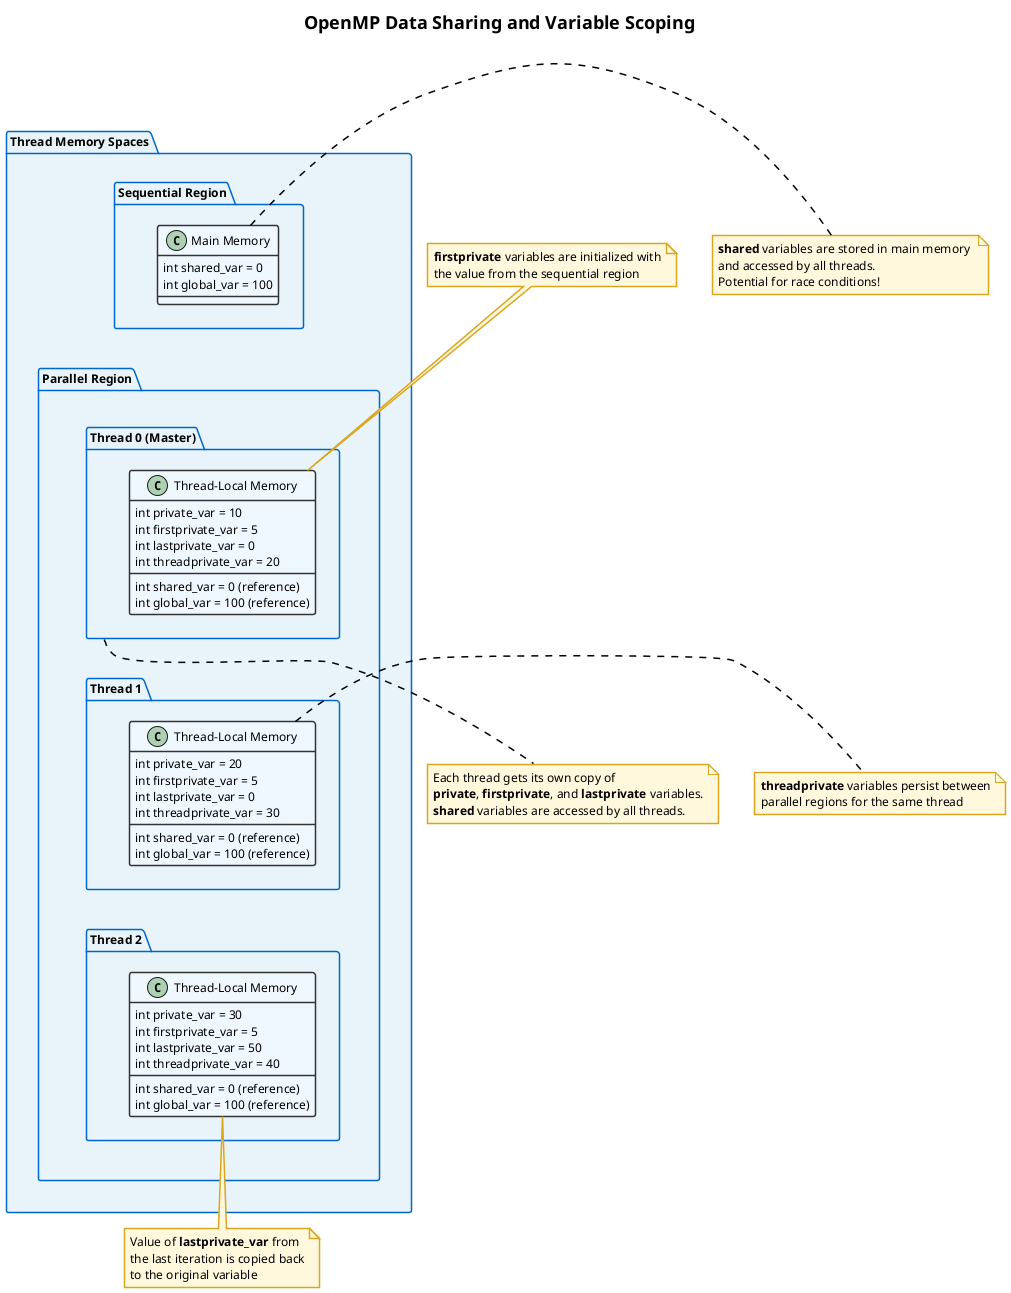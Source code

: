 @startuml openmp_data_sharing
skinparam DefaultFontName Arial
skinparam DefaultFontSize 12
skinparam BackgroundColor #FFFFFF
skinparam TitleFontSize 18
skinparam ArrowColor #000000
skinparam ArrowThickness 1.5
skinparam PackageBackgroundColor #E8F4F9
skinparam PackageBorderColor #0066CC
skinparam PackageBorderThickness 1.5
skinparam NoteBackgroundColor #FFF8DC
skinparam NoteBorderColor #DAA520
skinparam NoteBorderThickness 1.5
skinparam ClassBorderThickness 1.5
skinparam ClassBorderColor #333333
skinparam ClassBackgroundColor #F0F8FF

title OpenMP Data Sharing and Variable Scoping

package "Thread Memory Spaces" {
    package "Sequential Region" as seq {
        class "Main Memory" as mainmem {
            int shared_var = 0
            int global_var = 100
        }
    }
    
    package "Parallel Region" as par {
        package "Thread 0 (Master)" as t0 {
            class "Thread-Local Memory" as t0mem {
                int private_var = 10
                int firstprivate_var = 5
                int shared_var = 0 (reference)
                int global_var = 100 (reference)
                int lastprivate_var = 0
                int threadprivate_var = 20
            }
        }
        
        package "Thread 1" as t1 {
            class "Thread-Local Memory" as t1mem {
                int private_var = 20
                int firstprivate_var = 5
                int shared_var = 0 (reference)
                int global_var = 100 (reference)
                int lastprivate_var = 0
                int threadprivate_var = 30
            }
        }
        
        package "Thread 2" as t2 {
            class "Thread-Local Memory" as t2mem {
                int private_var = 30
                int firstprivate_var = 5
                int shared_var = 0 (reference)
                int global_var = 100 (reference)
                int lastprivate_var = 50
                int threadprivate_var = 40
            }
        }
    }
}

note bottom of t0
  Each thread gets its own copy of 
  **private**, **firstprivate**, and **lastprivate** variables.
  **shared** variables are accessed by all threads.
end note

note right of mainmem
  **shared** variables are stored in main memory 
  and accessed by all threads.
  Potential for race conditions!
end note

note bottom of t2mem
  Value of **lastprivate_var** from 
  the last iteration is copied back
  to the original variable
end note

note top of t0mem
  **firstprivate** variables are initialized with
  the value from the sequential region
end note

note right of t1mem
  **threadprivate** variables persist between
  parallel regions for the same thread
end note

t0 -[hidden]-> t1
t1 -[hidden]-> t2
seq -[hidden]-> par

@enduml 